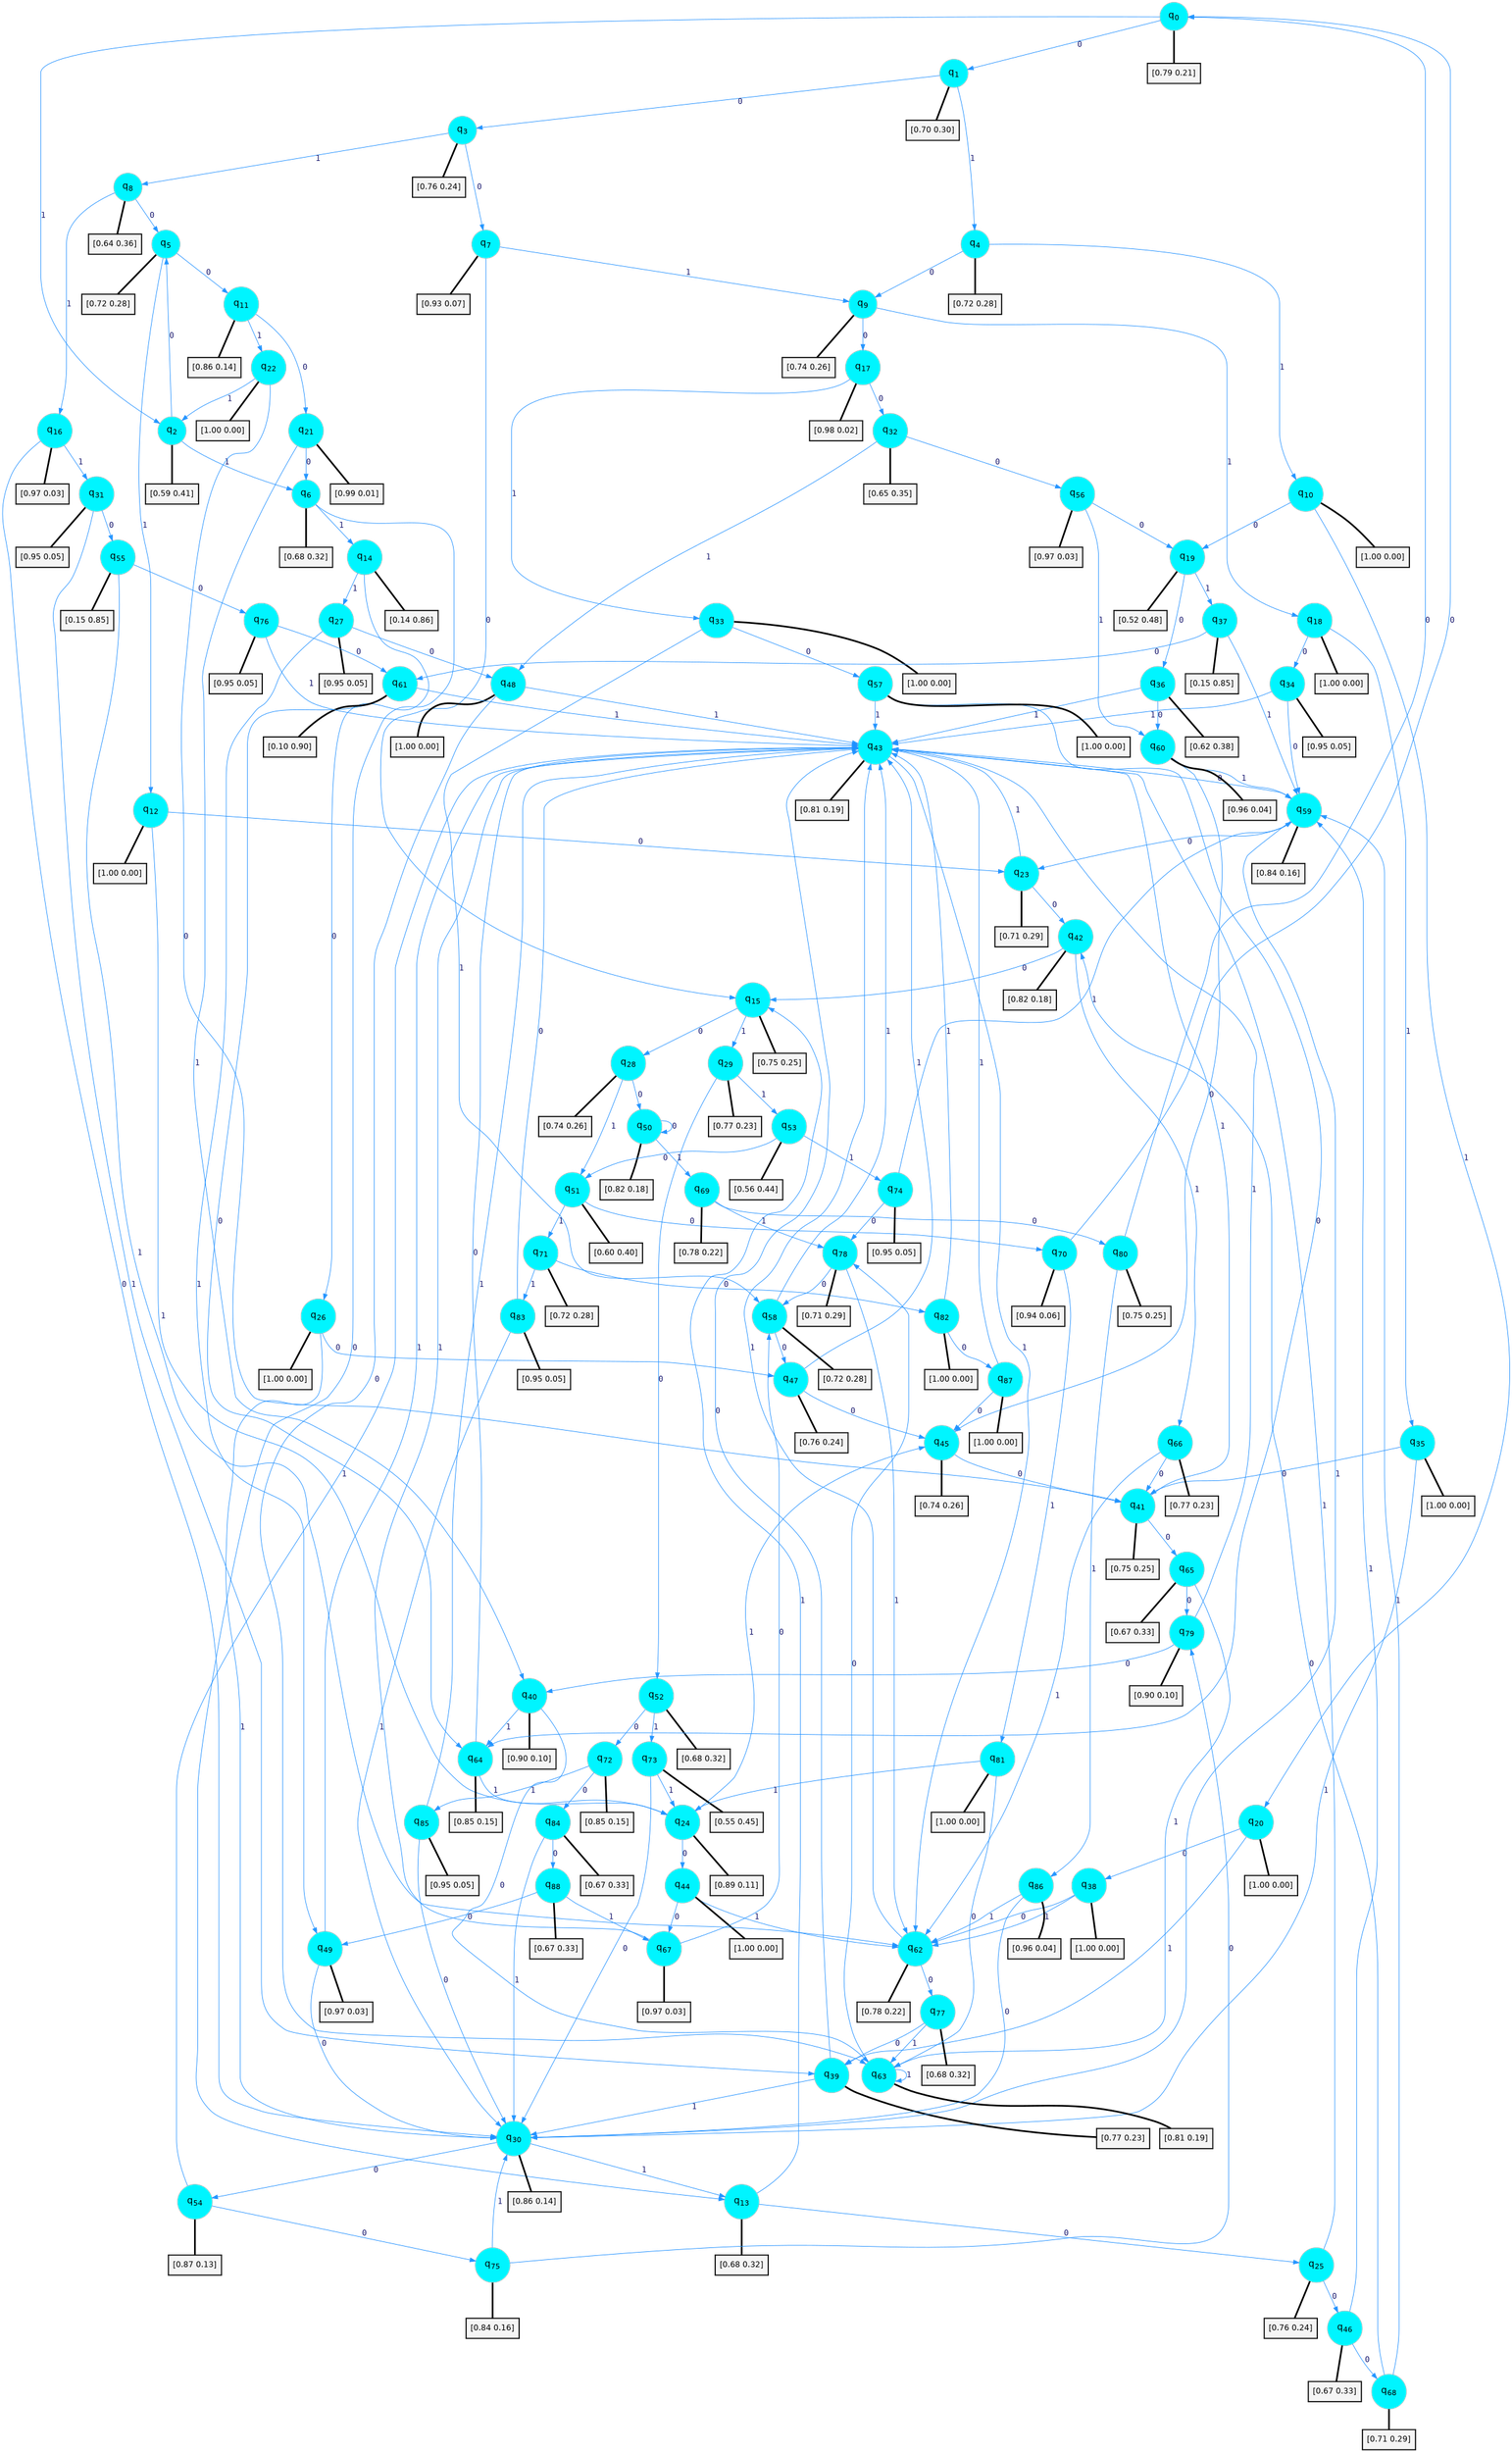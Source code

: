 digraph G {
graph [
bgcolor=transparent, dpi=300, rankdir=TD, size="40,25"];
node [
color=gray, fillcolor=turquoise1, fontcolor=black, fontname=Helvetica, fontsize=16, fontweight=bold, shape=circle, style=filled];
edge [
arrowsize=1, color=dodgerblue1, fontcolor=midnightblue, fontname=courier, fontweight=bold, penwidth=1, style=solid, weight=20];
0[label=<q<SUB>0</SUB>>];
1[label=<q<SUB>1</SUB>>];
2[label=<q<SUB>2</SUB>>];
3[label=<q<SUB>3</SUB>>];
4[label=<q<SUB>4</SUB>>];
5[label=<q<SUB>5</SUB>>];
6[label=<q<SUB>6</SUB>>];
7[label=<q<SUB>7</SUB>>];
8[label=<q<SUB>8</SUB>>];
9[label=<q<SUB>9</SUB>>];
10[label=<q<SUB>10</SUB>>];
11[label=<q<SUB>11</SUB>>];
12[label=<q<SUB>12</SUB>>];
13[label=<q<SUB>13</SUB>>];
14[label=<q<SUB>14</SUB>>];
15[label=<q<SUB>15</SUB>>];
16[label=<q<SUB>16</SUB>>];
17[label=<q<SUB>17</SUB>>];
18[label=<q<SUB>18</SUB>>];
19[label=<q<SUB>19</SUB>>];
20[label=<q<SUB>20</SUB>>];
21[label=<q<SUB>21</SUB>>];
22[label=<q<SUB>22</SUB>>];
23[label=<q<SUB>23</SUB>>];
24[label=<q<SUB>24</SUB>>];
25[label=<q<SUB>25</SUB>>];
26[label=<q<SUB>26</SUB>>];
27[label=<q<SUB>27</SUB>>];
28[label=<q<SUB>28</SUB>>];
29[label=<q<SUB>29</SUB>>];
30[label=<q<SUB>30</SUB>>];
31[label=<q<SUB>31</SUB>>];
32[label=<q<SUB>32</SUB>>];
33[label=<q<SUB>33</SUB>>];
34[label=<q<SUB>34</SUB>>];
35[label=<q<SUB>35</SUB>>];
36[label=<q<SUB>36</SUB>>];
37[label=<q<SUB>37</SUB>>];
38[label=<q<SUB>38</SUB>>];
39[label=<q<SUB>39</SUB>>];
40[label=<q<SUB>40</SUB>>];
41[label=<q<SUB>41</SUB>>];
42[label=<q<SUB>42</SUB>>];
43[label=<q<SUB>43</SUB>>];
44[label=<q<SUB>44</SUB>>];
45[label=<q<SUB>45</SUB>>];
46[label=<q<SUB>46</SUB>>];
47[label=<q<SUB>47</SUB>>];
48[label=<q<SUB>48</SUB>>];
49[label=<q<SUB>49</SUB>>];
50[label=<q<SUB>50</SUB>>];
51[label=<q<SUB>51</SUB>>];
52[label=<q<SUB>52</SUB>>];
53[label=<q<SUB>53</SUB>>];
54[label=<q<SUB>54</SUB>>];
55[label=<q<SUB>55</SUB>>];
56[label=<q<SUB>56</SUB>>];
57[label=<q<SUB>57</SUB>>];
58[label=<q<SUB>58</SUB>>];
59[label=<q<SUB>59</SUB>>];
60[label=<q<SUB>60</SUB>>];
61[label=<q<SUB>61</SUB>>];
62[label=<q<SUB>62</SUB>>];
63[label=<q<SUB>63</SUB>>];
64[label=<q<SUB>64</SUB>>];
65[label=<q<SUB>65</SUB>>];
66[label=<q<SUB>66</SUB>>];
67[label=<q<SUB>67</SUB>>];
68[label=<q<SUB>68</SUB>>];
69[label=<q<SUB>69</SUB>>];
70[label=<q<SUB>70</SUB>>];
71[label=<q<SUB>71</SUB>>];
72[label=<q<SUB>72</SUB>>];
73[label=<q<SUB>73</SUB>>];
74[label=<q<SUB>74</SUB>>];
75[label=<q<SUB>75</SUB>>];
76[label=<q<SUB>76</SUB>>];
77[label=<q<SUB>77</SUB>>];
78[label=<q<SUB>78</SUB>>];
79[label=<q<SUB>79</SUB>>];
80[label=<q<SUB>80</SUB>>];
81[label=<q<SUB>81</SUB>>];
82[label=<q<SUB>82</SUB>>];
83[label=<q<SUB>83</SUB>>];
84[label=<q<SUB>84</SUB>>];
85[label=<q<SUB>85</SUB>>];
86[label=<q<SUB>86</SUB>>];
87[label=<q<SUB>87</SUB>>];
88[label=<q<SUB>88</SUB>>];
89[label="[0.79 0.21]", shape=box,fontcolor=black, fontname=Helvetica, fontsize=14, penwidth=2, fillcolor=whitesmoke,color=black];
90[label="[0.70 0.30]", shape=box,fontcolor=black, fontname=Helvetica, fontsize=14, penwidth=2, fillcolor=whitesmoke,color=black];
91[label="[0.59 0.41]", shape=box,fontcolor=black, fontname=Helvetica, fontsize=14, penwidth=2, fillcolor=whitesmoke,color=black];
92[label="[0.76 0.24]", shape=box,fontcolor=black, fontname=Helvetica, fontsize=14, penwidth=2, fillcolor=whitesmoke,color=black];
93[label="[0.72 0.28]", shape=box,fontcolor=black, fontname=Helvetica, fontsize=14, penwidth=2, fillcolor=whitesmoke,color=black];
94[label="[0.72 0.28]", shape=box,fontcolor=black, fontname=Helvetica, fontsize=14, penwidth=2, fillcolor=whitesmoke,color=black];
95[label="[0.68 0.32]", shape=box,fontcolor=black, fontname=Helvetica, fontsize=14, penwidth=2, fillcolor=whitesmoke,color=black];
96[label="[0.93 0.07]", shape=box,fontcolor=black, fontname=Helvetica, fontsize=14, penwidth=2, fillcolor=whitesmoke,color=black];
97[label="[0.64 0.36]", shape=box,fontcolor=black, fontname=Helvetica, fontsize=14, penwidth=2, fillcolor=whitesmoke,color=black];
98[label="[0.74 0.26]", shape=box,fontcolor=black, fontname=Helvetica, fontsize=14, penwidth=2, fillcolor=whitesmoke,color=black];
99[label="[1.00 0.00]", shape=box,fontcolor=black, fontname=Helvetica, fontsize=14, penwidth=2, fillcolor=whitesmoke,color=black];
100[label="[0.86 0.14]", shape=box,fontcolor=black, fontname=Helvetica, fontsize=14, penwidth=2, fillcolor=whitesmoke,color=black];
101[label="[1.00 0.00]", shape=box,fontcolor=black, fontname=Helvetica, fontsize=14, penwidth=2, fillcolor=whitesmoke,color=black];
102[label="[0.68 0.32]", shape=box,fontcolor=black, fontname=Helvetica, fontsize=14, penwidth=2, fillcolor=whitesmoke,color=black];
103[label="[0.14 0.86]", shape=box,fontcolor=black, fontname=Helvetica, fontsize=14, penwidth=2, fillcolor=whitesmoke,color=black];
104[label="[0.75 0.25]", shape=box,fontcolor=black, fontname=Helvetica, fontsize=14, penwidth=2, fillcolor=whitesmoke,color=black];
105[label="[0.97 0.03]", shape=box,fontcolor=black, fontname=Helvetica, fontsize=14, penwidth=2, fillcolor=whitesmoke,color=black];
106[label="[0.98 0.02]", shape=box,fontcolor=black, fontname=Helvetica, fontsize=14, penwidth=2, fillcolor=whitesmoke,color=black];
107[label="[1.00 0.00]", shape=box,fontcolor=black, fontname=Helvetica, fontsize=14, penwidth=2, fillcolor=whitesmoke,color=black];
108[label="[0.52 0.48]", shape=box,fontcolor=black, fontname=Helvetica, fontsize=14, penwidth=2, fillcolor=whitesmoke,color=black];
109[label="[1.00 0.00]", shape=box,fontcolor=black, fontname=Helvetica, fontsize=14, penwidth=2, fillcolor=whitesmoke,color=black];
110[label="[0.99 0.01]", shape=box,fontcolor=black, fontname=Helvetica, fontsize=14, penwidth=2, fillcolor=whitesmoke,color=black];
111[label="[1.00 0.00]", shape=box,fontcolor=black, fontname=Helvetica, fontsize=14, penwidth=2, fillcolor=whitesmoke,color=black];
112[label="[0.71 0.29]", shape=box,fontcolor=black, fontname=Helvetica, fontsize=14, penwidth=2, fillcolor=whitesmoke,color=black];
113[label="[0.89 0.11]", shape=box,fontcolor=black, fontname=Helvetica, fontsize=14, penwidth=2, fillcolor=whitesmoke,color=black];
114[label="[0.76 0.24]", shape=box,fontcolor=black, fontname=Helvetica, fontsize=14, penwidth=2, fillcolor=whitesmoke,color=black];
115[label="[1.00 0.00]", shape=box,fontcolor=black, fontname=Helvetica, fontsize=14, penwidth=2, fillcolor=whitesmoke,color=black];
116[label="[0.95 0.05]", shape=box,fontcolor=black, fontname=Helvetica, fontsize=14, penwidth=2, fillcolor=whitesmoke,color=black];
117[label="[0.74 0.26]", shape=box,fontcolor=black, fontname=Helvetica, fontsize=14, penwidth=2, fillcolor=whitesmoke,color=black];
118[label="[0.77 0.23]", shape=box,fontcolor=black, fontname=Helvetica, fontsize=14, penwidth=2, fillcolor=whitesmoke,color=black];
119[label="[0.86 0.14]", shape=box,fontcolor=black, fontname=Helvetica, fontsize=14, penwidth=2, fillcolor=whitesmoke,color=black];
120[label="[0.95 0.05]", shape=box,fontcolor=black, fontname=Helvetica, fontsize=14, penwidth=2, fillcolor=whitesmoke,color=black];
121[label="[0.65 0.35]", shape=box,fontcolor=black, fontname=Helvetica, fontsize=14, penwidth=2, fillcolor=whitesmoke,color=black];
122[label="[1.00 0.00]", shape=box,fontcolor=black, fontname=Helvetica, fontsize=14, penwidth=2, fillcolor=whitesmoke,color=black];
123[label="[0.95 0.05]", shape=box,fontcolor=black, fontname=Helvetica, fontsize=14, penwidth=2, fillcolor=whitesmoke,color=black];
124[label="[1.00 0.00]", shape=box,fontcolor=black, fontname=Helvetica, fontsize=14, penwidth=2, fillcolor=whitesmoke,color=black];
125[label="[0.62 0.38]", shape=box,fontcolor=black, fontname=Helvetica, fontsize=14, penwidth=2, fillcolor=whitesmoke,color=black];
126[label="[0.15 0.85]", shape=box,fontcolor=black, fontname=Helvetica, fontsize=14, penwidth=2, fillcolor=whitesmoke,color=black];
127[label="[1.00 0.00]", shape=box,fontcolor=black, fontname=Helvetica, fontsize=14, penwidth=2, fillcolor=whitesmoke,color=black];
128[label="[0.77 0.23]", shape=box,fontcolor=black, fontname=Helvetica, fontsize=14, penwidth=2, fillcolor=whitesmoke,color=black];
129[label="[0.90 0.10]", shape=box,fontcolor=black, fontname=Helvetica, fontsize=14, penwidth=2, fillcolor=whitesmoke,color=black];
130[label="[0.75 0.25]", shape=box,fontcolor=black, fontname=Helvetica, fontsize=14, penwidth=2, fillcolor=whitesmoke,color=black];
131[label="[0.82 0.18]", shape=box,fontcolor=black, fontname=Helvetica, fontsize=14, penwidth=2, fillcolor=whitesmoke,color=black];
132[label="[0.81 0.19]", shape=box,fontcolor=black, fontname=Helvetica, fontsize=14, penwidth=2, fillcolor=whitesmoke,color=black];
133[label="[1.00 0.00]", shape=box,fontcolor=black, fontname=Helvetica, fontsize=14, penwidth=2, fillcolor=whitesmoke,color=black];
134[label="[0.74 0.26]", shape=box,fontcolor=black, fontname=Helvetica, fontsize=14, penwidth=2, fillcolor=whitesmoke,color=black];
135[label="[0.67 0.33]", shape=box,fontcolor=black, fontname=Helvetica, fontsize=14, penwidth=2, fillcolor=whitesmoke,color=black];
136[label="[0.76 0.24]", shape=box,fontcolor=black, fontname=Helvetica, fontsize=14, penwidth=2, fillcolor=whitesmoke,color=black];
137[label="[1.00 0.00]", shape=box,fontcolor=black, fontname=Helvetica, fontsize=14, penwidth=2, fillcolor=whitesmoke,color=black];
138[label="[0.97 0.03]", shape=box,fontcolor=black, fontname=Helvetica, fontsize=14, penwidth=2, fillcolor=whitesmoke,color=black];
139[label="[0.82 0.18]", shape=box,fontcolor=black, fontname=Helvetica, fontsize=14, penwidth=2, fillcolor=whitesmoke,color=black];
140[label="[0.60 0.40]", shape=box,fontcolor=black, fontname=Helvetica, fontsize=14, penwidth=2, fillcolor=whitesmoke,color=black];
141[label="[0.68 0.32]", shape=box,fontcolor=black, fontname=Helvetica, fontsize=14, penwidth=2, fillcolor=whitesmoke,color=black];
142[label="[0.56 0.44]", shape=box,fontcolor=black, fontname=Helvetica, fontsize=14, penwidth=2, fillcolor=whitesmoke,color=black];
143[label="[0.87 0.13]", shape=box,fontcolor=black, fontname=Helvetica, fontsize=14, penwidth=2, fillcolor=whitesmoke,color=black];
144[label="[0.15 0.85]", shape=box,fontcolor=black, fontname=Helvetica, fontsize=14, penwidth=2, fillcolor=whitesmoke,color=black];
145[label="[0.97 0.03]", shape=box,fontcolor=black, fontname=Helvetica, fontsize=14, penwidth=2, fillcolor=whitesmoke,color=black];
146[label="[1.00 0.00]", shape=box,fontcolor=black, fontname=Helvetica, fontsize=14, penwidth=2, fillcolor=whitesmoke,color=black];
147[label="[0.72 0.28]", shape=box,fontcolor=black, fontname=Helvetica, fontsize=14, penwidth=2, fillcolor=whitesmoke,color=black];
148[label="[0.84 0.16]", shape=box,fontcolor=black, fontname=Helvetica, fontsize=14, penwidth=2, fillcolor=whitesmoke,color=black];
149[label="[0.96 0.04]", shape=box,fontcolor=black, fontname=Helvetica, fontsize=14, penwidth=2, fillcolor=whitesmoke,color=black];
150[label="[0.10 0.90]", shape=box,fontcolor=black, fontname=Helvetica, fontsize=14, penwidth=2, fillcolor=whitesmoke,color=black];
151[label="[0.78 0.22]", shape=box,fontcolor=black, fontname=Helvetica, fontsize=14, penwidth=2, fillcolor=whitesmoke,color=black];
152[label="[0.81 0.19]", shape=box,fontcolor=black, fontname=Helvetica, fontsize=14, penwidth=2, fillcolor=whitesmoke,color=black];
153[label="[0.85 0.15]", shape=box,fontcolor=black, fontname=Helvetica, fontsize=14, penwidth=2, fillcolor=whitesmoke,color=black];
154[label="[0.67 0.33]", shape=box,fontcolor=black, fontname=Helvetica, fontsize=14, penwidth=2, fillcolor=whitesmoke,color=black];
155[label="[0.77 0.23]", shape=box,fontcolor=black, fontname=Helvetica, fontsize=14, penwidth=2, fillcolor=whitesmoke,color=black];
156[label="[0.97 0.03]", shape=box,fontcolor=black, fontname=Helvetica, fontsize=14, penwidth=2, fillcolor=whitesmoke,color=black];
157[label="[0.71 0.29]", shape=box,fontcolor=black, fontname=Helvetica, fontsize=14, penwidth=2, fillcolor=whitesmoke,color=black];
158[label="[0.78 0.22]", shape=box,fontcolor=black, fontname=Helvetica, fontsize=14, penwidth=2, fillcolor=whitesmoke,color=black];
159[label="[0.94 0.06]", shape=box,fontcolor=black, fontname=Helvetica, fontsize=14, penwidth=2, fillcolor=whitesmoke,color=black];
160[label="[0.72 0.28]", shape=box,fontcolor=black, fontname=Helvetica, fontsize=14, penwidth=2, fillcolor=whitesmoke,color=black];
161[label="[0.85 0.15]", shape=box,fontcolor=black, fontname=Helvetica, fontsize=14, penwidth=2, fillcolor=whitesmoke,color=black];
162[label="[0.55 0.45]", shape=box,fontcolor=black, fontname=Helvetica, fontsize=14, penwidth=2, fillcolor=whitesmoke,color=black];
163[label="[0.95 0.05]", shape=box,fontcolor=black, fontname=Helvetica, fontsize=14, penwidth=2, fillcolor=whitesmoke,color=black];
164[label="[0.84 0.16]", shape=box,fontcolor=black, fontname=Helvetica, fontsize=14, penwidth=2, fillcolor=whitesmoke,color=black];
165[label="[0.95 0.05]", shape=box,fontcolor=black, fontname=Helvetica, fontsize=14, penwidth=2, fillcolor=whitesmoke,color=black];
166[label="[0.68 0.32]", shape=box,fontcolor=black, fontname=Helvetica, fontsize=14, penwidth=2, fillcolor=whitesmoke,color=black];
167[label="[0.71 0.29]", shape=box,fontcolor=black, fontname=Helvetica, fontsize=14, penwidth=2, fillcolor=whitesmoke,color=black];
168[label="[0.90 0.10]", shape=box,fontcolor=black, fontname=Helvetica, fontsize=14, penwidth=2, fillcolor=whitesmoke,color=black];
169[label="[0.75 0.25]", shape=box,fontcolor=black, fontname=Helvetica, fontsize=14, penwidth=2, fillcolor=whitesmoke,color=black];
170[label="[1.00 0.00]", shape=box,fontcolor=black, fontname=Helvetica, fontsize=14, penwidth=2, fillcolor=whitesmoke,color=black];
171[label="[1.00 0.00]", shape=box,fontcolor=black, fontname=Helvetica, fontsize=14, penwidth=2, fillcolor=whitesmoke,color=black];
172[label="[0.95 0.05]", shape=box,fontcolor=black, fontname=Helvetica, fontsize=14, penwidth=2, fillcolor=whitesmoke,color=black];
173[label="[0.67 0.33]", shape=box,fontcolor=black, fontname=Helvetica, fontsize=14, penwidth=2, fillcolor=whitesmoke,color=black];
174[label="[0.95 0.05]", shape=box,fontcolor=black, fontname=Helvetica, fontsize=14, penwidth=2, fillcolor=whitesmoke,color=black];
175[label="[0.96 0.04]", shape=box,fontcolor=black, fontname=Helvetica, fontsize=14, penwidth=2, fillcolor=whitesmoke,color=black];
176[label="[1.00 0.00]", shape=box,fontcolor=black, fontname=Helvetica, fontsize=14, penwidth=2, fillcolor=whitesmoke,color=black];
177[label="[0.67 0.33]", shape=box,fontcolor=black, fontname=Helvetica, fontsize=14, penwidth=2, fillcolor=whitesmoke,color=black];
0->1 [label=0];
0->2 [label=1];
0->89 [arrowhead=none, penwidth=3,color=black];
1->3 [label=0];
1->4 [label=1];
1->90 [arrowhead=none, penwidth=3,color=black];
2->5 [label=0];
2->6 [label=1];
2->91 [arrowhead=none, penwidth=3,color=black];
3->7 [label=0];
3->8 [label=1];
3->92 [arrowhead=none, penwidth=3,color=black];
4->9 [label=0];
4->10 [label=1];
4->93 [arrowhead=none, penwidth=3,color=black];
5->11 [label=0];
5->12 [label=1];
5->94 [arrowhead=none, penwidth=3,color=black];
6->13 [label=0];
6->14 [label=1];
6->95 [arrowhead=none, penwidth=3,color=black];
7->15 [label=0];
7->9 [label=1];
7->96 [arrowhead=none, penwidth=3,color=black];
8->5 [label=0];
8->16 [label=1];
8->97 [arrowhead=none, penwidth=3,color=black];
9->17 [label=0];
9->18 [label=1];
9->98 [arrowhead=none, penwidth=3,color=black];
10->19 [label=0];
10->20 [label=1];
10->99 [arrowhead=none, penwidth=3,color=black];
11->21 [label=0];
11->22 [label=1];
11->100 [arrowhead=none, penwidth=3,color=black];
12->23 [label=0];
12->24 [label=1];
12->101 [arrowhead=none, penwidth=3,color=black];
13->25 [label=0];
13->15 [label=1];
13->102 [arrowhead=none, penwidth=3,color=black];
14->26 [label=0];
14->27 [label=1];
14->103 [arrowhead=none, penwidth=3,color=black];
15->28 [label=0];
15->29 [label=1];
15->104 [arrowhead=none, penwidth=3,color=black];
16->30 [label=0];
16->31 [label=1];
16->105 [arrowhead=none, penwidth=3,color=black];
17->32 [label=0];
17->33 [label=1];
17->106 [arrowhead=none, penwidth=3,color=black];
18->34 [label=0];
18->35 [label=1];
18->107 [arrowhead=none, penwidth=3,color=black];
19->36 [label=0];
19->37 [label=1];
19->108 [arrowhead=none, penwidth=3,color=black];
20->38 [label=0];
20->39 [label=1];
20->109 [arrowhead=none, penwidth=3,color=black];
21->6 [label=0];
21->40 [label=1];
21->110 [arrowhead=none, penwidth=3,color=black];
22->41 [label=0];
22->2 [label=1];
22->111 [arrowhead=none, penwidth=3,color=black];
23->42 [label=0];
23->43 [label=1];
23->112 [arrowhead=none, penwidth=3,color=black];
24->44 [label=0];
24->45 [label=1];
24->113 [arrowhead=none, penwidth=3,color=black];
25->46 [label=0];
25->43 [label=1];
25->114 [arrowhead=none, penwidth=3,color=black];
26->47 [label=0];
26->30 [label=1];
26->115 [arrowhead=none, penwidth=3,color=black];
27->48 [label=0];
27->49 [label=1];
27->116 [arrowhead=none, penwidth=3,color=black];
28->50 [label=0];
28->51 [label=1];
28->117 [arrowhead=none, penwidth=3,color=black];
29->52 [label=0];
29->53 [label=1];
29->118 [arrowhead=none, penwidth=3,color=black];
30->54 [label=0];
30->13 [label=1];
30->119 [arrowhead=none, penwidth=3,color=black];
31->55 [label=0];
31->39 [label=1];
31->120 [arrowhead=none, penwidth=3,color=black];
32->56 [label=0];
32->48 [label=1];
32->121 [arrowhead=none, penwidth=3,color=black];
33->57 [label=0];
33->58 [label=1];
33->122 [arrowhead=none, penwidth=3,color=black];
34->59 [label=0];
34->43 [label=1];
34->123 [arrowhead=none, penwidth=3,color=black];
35->41 [label=0];
35->30 [label=1];
35->124 [arrowhead=none, penwidth=3,color=black];
36->60 [label=0];
36->43 [label=1];
36->125 [arrowhead=none, penwidth=3,color=black];
37->61 [label=0];
37->59 [label=1];
37->126 [arrowhead=none, penwidth=3,color=black];
38->62 [label=0];
38->62 [label=1];
38->127 [arrowhead=none, penwidth=3,color=black];
39->43 [label=0];
39->30 [label=1];
39->128 [arrowhead=none, penwidth=3,color=black];
40->63 [label=0];
40->64 [label=1];
40->129 [arrowhead=none, penwidth=3,color=black];
41->65 [label=0];
41->43 [label=1];
41->130 [arrowhead=none, penwidth=3,color=black];
42->15 [label=0];
42->66 [label=1];
42->131 [arrowhead=none, penwidth=3,color=black];
43->59 [label=0];
43->62 [label=1];
43->132 [arrowhead=none, penwidth=3,color=black];
44->67 [label=0];
44->62 [label=1];
44->133 [arrowhead=none, penwidth=3,color=black];
45->41 [label=0];
45->134 [arrowhead=none, penwidth=3,color=black];
46->68 [label=0];
46->59 [label=1];
46->135 [arrowhead=none, penwidth=3,color=black];
47->45 [label=0];
47->43 [label=1];
47->136 [arrowhead=none, penwidth=3,color=black];
48->63 [label=0];
48->43 [label=1];
48->137 [arrowhead=none, penwidth=3,color=black];
49->30 [label=0];
49->43 [label=1];
49->138 [arrowhead=none, penwidth=3,color=black];
50->50 [label=0];
50->69 [label=1];
50->139 [arrowhead=none, penwidth=3,color=black];
51->70 [label=0];
51->71 [label=1];
51->140 [arrowhead=none, penwidth=3,color=black];
52->72 [label=0];
52->73 [label=1];
52->141 [arrowhead=none, penwidth=3,color=black];
53->51 [label=0];
53->74 [label=1];
53->142 [arrowhead=none, penwidth=3,color=black];
54->75 [label=0];
54->43 [label=1];
54->143 [arrowhead=none, penwidth=3,color=black];
55->76 [label=0];
55->62 [label=1];
55->144 [arrowhead=none, penwidth=3,color=black];
56->19 [label=0];
56->60 [label=1];
56->145 [arrowhead=none, penwidth=3,color=black];
57->64 [label=0];
57->43 [label=1];
57->146 [arrowhead=none, penwidth=3,color=black];
58->47 [label=0];
58->43 [label=1];
58->147 [arrowhead=none, penwidth=3,color=black];
59->23 [label=0];
59->30 [label=1];
59->148 [arrowhead=none, penwidth=3,color=black];
60->45 [label=0];
60->59 [label=1];
60->149 [arrowhead=none, penwidth=3,color=black];
61->64 [label=0];
61->43 [label=1];
61->150 [arrowhead=none, penwidth=3,color=black];
62->77 [label=0];
62->43 [label=1];
62->151 [arrowhead=none, penwidth=3,color=black];
63->78 [label=0];
63->63 [label=1];
63->152 [arrowhead=none, penwidth=3,color=black];
64->43 [label=0];
64->24 [label=1];
64->153 [arrowhead=none, penwidth=3,color=black];
65->79 [label=0];
65->63 [label=1];
65->154 [arrowhead=none, penwidth=3,color=black];
66->41 [label=0];
66->62 [label=1];
66->155 [arrowhead=none, penwidth=3,color=black];
67->58 [label=0];
67->43 [label=1];
67->156 [arrowhead=none, penwidth=3,color=black];
68->42 [label=0];
68->59 [label=1];
68->157 [arrowhead=none, penwidth=3,color=black];
69->80 [label=0];
69->78 [label=1];
69->158 [arrowhead=none, penwidth=3,color=black];
70->0 [label=0];
70->81 [label=1];
70->159 [arrowhead=none, penwidth=3,color=black];
71->82 [label=0];
71->83 [label=1];
71->160 [arrowhead=none, penwidth=3,color=black];
72->84 [label=0];
72->85 [label=1];
72->161 [arrowhead=none, penwidth=3,color=black];
73->30 [label=0];
73->24 [label=1];
73->162 [arrowhead=none, penwidth=3,color=black];
74->78 [label=0];
74->59 [label=1];
74->163 [arrowhead=none, penwidth=3,color=black];
75->79 [label=0];
75->30 [label=1];
75->164 [arrowhead=none, penwidth=3,color=black];
76->61 [label=0];
76->43 [label=1];
76->165 [arrowhead=none, penwidth=3,color=black];
77->39 [label=0];
77->63 [label=1];
77->166 [arrowhead=none, penwidth=3,color=black];
78->58 [label=0];
78->62 [label=1];
78->167 [arrowhead=none, penwidth=3,color=black];
79->40 [label=0];
79->43 [label=1];
79->168 [arrowhead=none, penwidth=3,color=black];
80->0 [label=0];
80->86 [label=1];
80->169 [arrowhead=none, penwidth=3,color=black];
81->63 [label=0];
81->24 [label=1];
81->170 [arrowhead=none, penwidth=3,color=black];
82->87 [label=0];
82->43 [label=1];
82->171 [arrowhead=none, penwidth=3,color=black];
83->43 [label=0];
83->30 [label=1];
83->172 [arrowhead=none, penwidth=3,color=black];
84->88 [label=0];
84->30 [label=1];
84->173 [arrowhead=none, penwidth=3,color=black];
85->30 [label=0];
85->43 [label=1];
85->174 [arrowhead=none, penwidth=3,color=black];
86->30 [label=0];
86->62 [label=1];
86->175 [arrowhead=none, penwidth=3,color=black];
87->45 [label=0];
87->43 [label=1];
87->176 [arrowhead=none, penwidth=3,color=black];
88->49 [label=0];
88->67 [label=1];
88->177 [arrowhead=none, penwidth=3,color=black];
}
